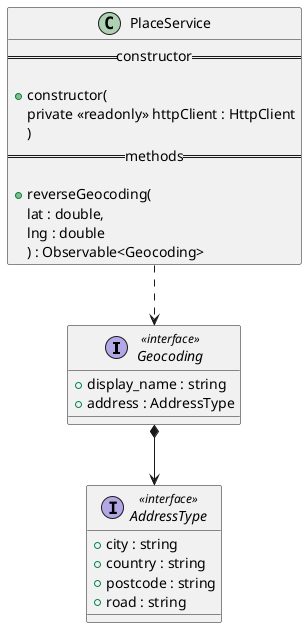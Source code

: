 @startuml PlaceService

interface Geocoding <<interface>> {
  + display_name : string
  + address : AddressType
}

interface AddressType <<interface>> {
  + city : string
  + country : string
  + postcode : string
  + road : string
}

class PlaceService {
  == constructor ==

  + constructor(
    private <<readonly>> httpClient : HttpClient
    )
  == methods ==

  + reverseGeocoding(
    lat : double,
    lng : double
    ) : Observable<Geocoding>
}

Geocoding *--> AddressType
PlaceService ..> Geocoding
@enduml
